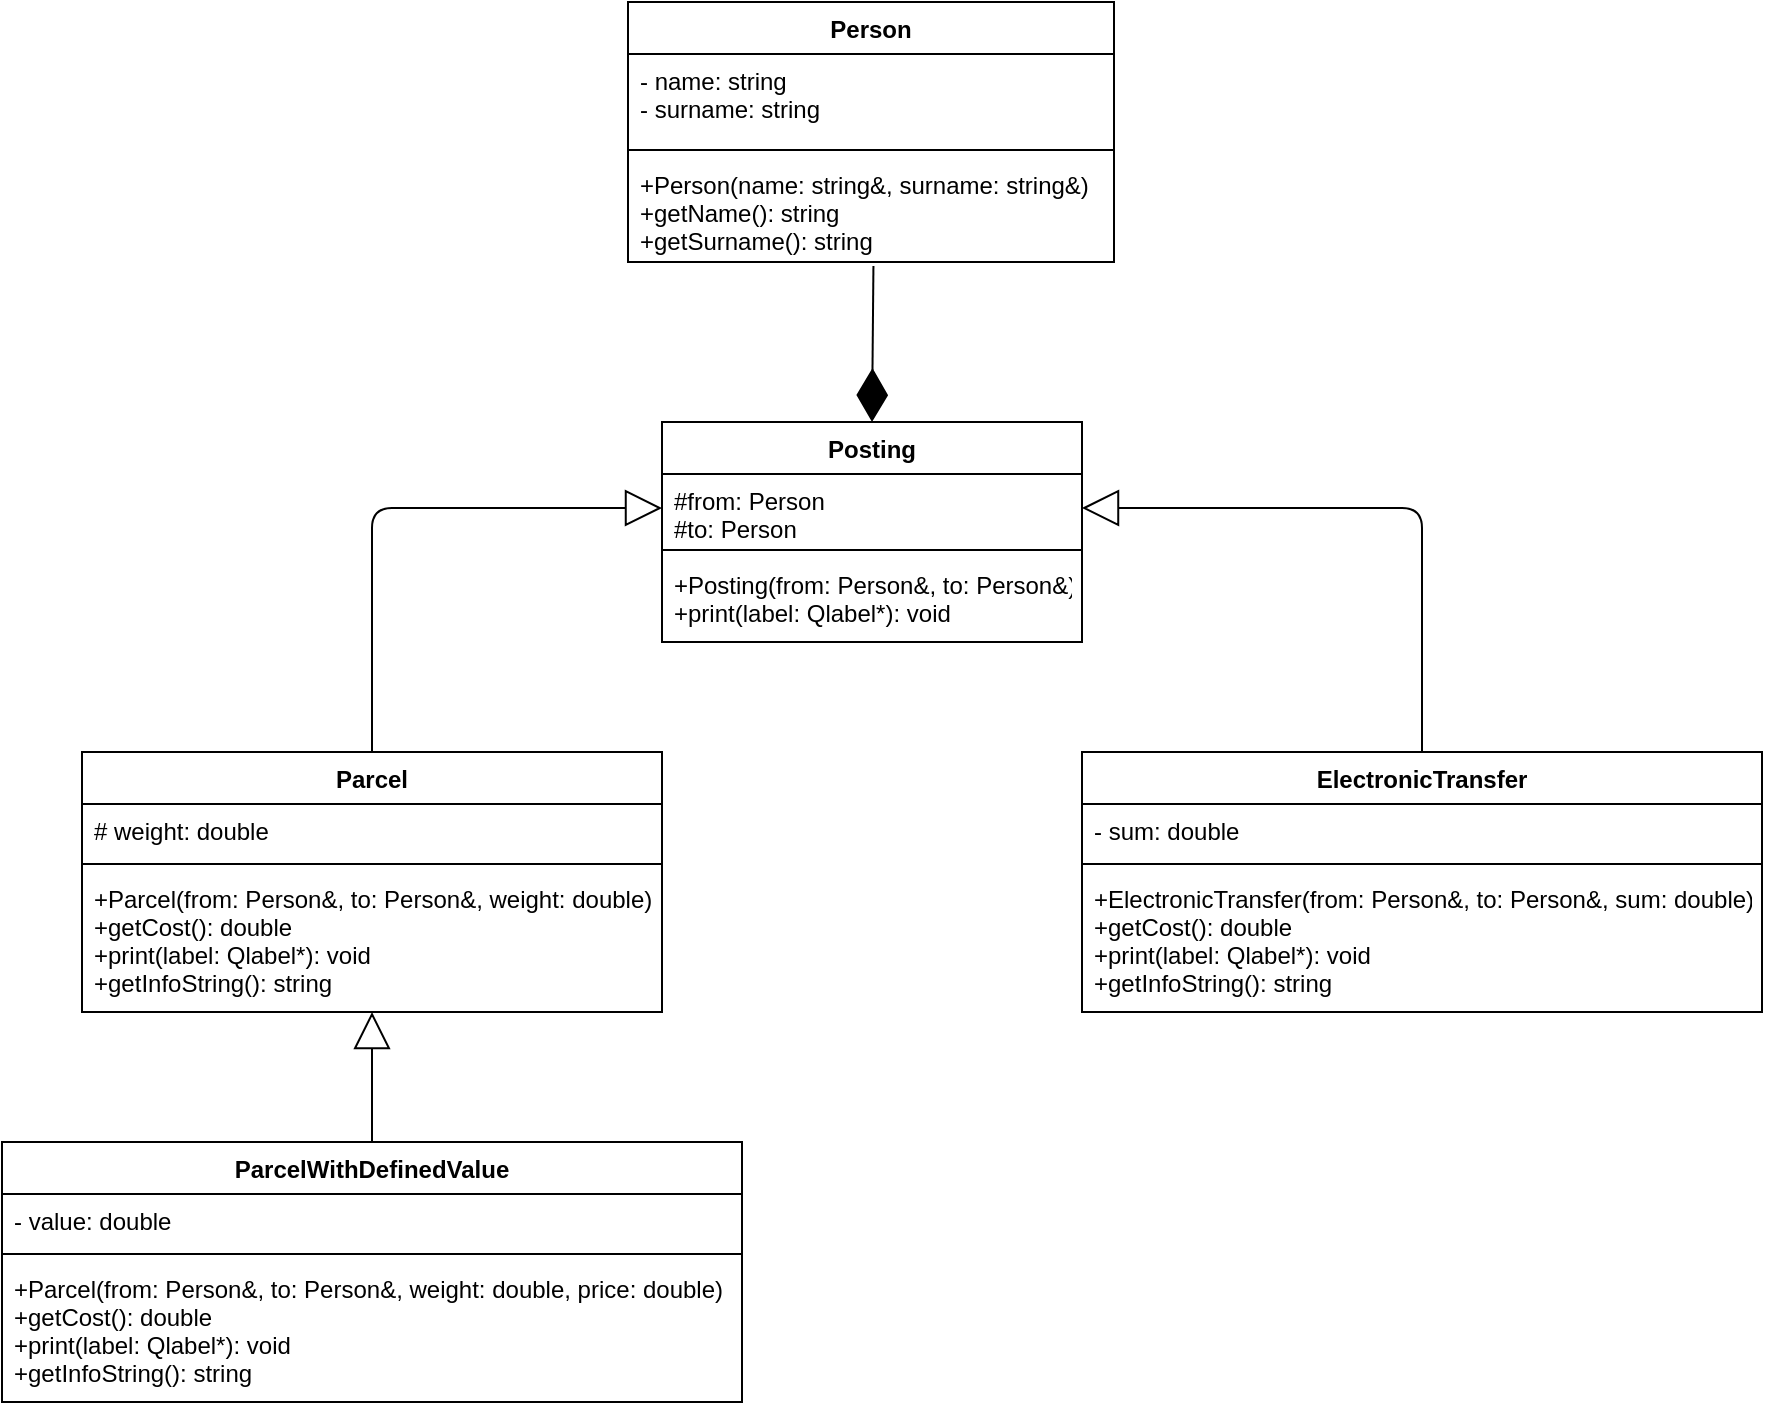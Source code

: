<mxfile version="15.1.3" type="device"><diagram id="EWM3D-hpUj_q9vNeHOYD" name="Страница 1"><mxGraphModel dx="464" dy="581" grid="1" gridSize="10" guides="1" tooltips="1" connect="1" arrows="1" fold="1" page="1" pageScale="1" pageWidth="1654" pageHeight="2336" math="0" shadow="0"><root><mxCell id="0"/><mxCell id="1" parent="0"/><mxCell id="tmcx9Ea9DdJX0OFxQvwP-19" value="Posting" style="swimlane;fontStyle=1;align=center;verticalAlign=top;childLayout=stackLayout;horizontal=1;startSize=26;horizontalStack=0;resizeParent=1;resizeParentMax=0;resizeLast=0;collapsible=1;marginBottom=0;" vertex="1" parent="1"><mxGeometry x="722" y="230" width="210" height="110" as="geometry"/></mxCell><mxCell id="tmcx9Ea9DdJX0OFxQvwP-20" value="#from: Person&#10;#to: Person" style="text;strokeColor=none;fillColor=none;align=left;verticalAlign=top;spacingLeft=4;spacingRight=4;overflow=hidden;rotatable=0;points=[[0,0.5],[1,0.5]];portConstraint=eastwest;" vertex="1" parent="tmcx9Ea9DdJX0OFxQvwP-19"><mxGeometry y="26" width="210" height="34" as="geometry"/></mxCell><mxCell id="tmcx9Ea9DdJX0OFxQvwP-21" value="" style="line;strokeWidth=1;fillColor=none;align=left;verticalAlign=middle;spacingTop=-1;spacingLeft=3;spacingRight=3;rotatable=0;labelPosition=right;points=[];portConstraint=eastwest;" vertex="1" parent="tmcx9Ea9DdJX0OFxQvwP-19"><mxGeometry y="60" width="210" height="8" as="geometry"/></mxCell><mxCell id="tmcx9Ea9DdJX0OFxQvwP-22" value="+Posting(from: Person&amp;, to: Person&amp;)&#10;+print(label: Qlabel*): void" style="text;strokeColor=none;fillColor=none;align=left;verticalAlign=top;spacingLeft=4;spacingRight=4;overflow=hidden;rotatable=0;points=[[0,0.5],[1,0.5]];portConstraint=eastwest;" vertex="1" parent="tmcx9Ea9DdJX0OFxQvwP-19"><mxGeometry y="68" width="210" height="42" as="geometry"/></mxCell><mxCell id="tmcx9Ea9DdJX0OFxQvwP-23" value="Parcel" style="swimlane;fontStyle=1;align=center;verticalAlign=top;childLayout=stackLayout;horizontal=1;startSize=26;horizontalStack=0;resizeParent=1;resizeParentMax=0;resizeLast=0;collapsible=1;marginBottom=0;" vertex="1" parent="1"><mxGeometry x="432" y="395" width="290" height="130" as="geometry"/></mxCell><mxCell id="tmcx9Ea9DdJX0OFxQvwP-24" value="# weight: double" style="text;strokeColor=none;fillColor=none;align=left;verticalAlign=top;spacingLeft=4;spacingRight=4;overflow=hidden;rotatable=0;points=[[0,0.5],[1,0.5]];portConstraint=eastwest;" vertex="1" parent="tmcx9Ea9DdJX0OFxQvwP-23"><mxGeometry y="26" width="290" height="26" as="geometry"/></mxCell><mxCell id="tmcx9Ea9DdJX0OFxQvwP-25" value="" style="line;strokeWidth=1;fillColor=none;align=left;verticalAlign=middle;spacingTop=-1;spacingLeft=3;spacingRight=3;rotatable=0;labelPosition=right;points=[];portConstraint=eastwest;" vertex="1" parent="tmcx9Ea9DdJX0OFxQvwP-23"><mxGeometry y="52" width="290" height="8" as="geometry"/></mxCell><mxCell id="tmcx9Ea9DdJX0OFxQvwP-26" value="+Parcel(from: Person&amp;, to: Person&amp;, weight: double)&#10;+getCost(): double&#10;+print(label: Qlabel*): void&#10;+getInfoString(): string" style="text;strokeColor=none;fillColor=none;align=left;verticalAlign=top;spacingLeft=4;spacingRight=4;overflow=hidden;rotatable=0;points=[[0,0.5],[1,0.5]];portConstraint=eastwest;" vertex="1" parent="tmcx9Ea9DdJX0OFxQvwP-23"><mxGeometry y="60" width="290" height="70" as="geometry"/></mxCell><mxCell id="tmcx9Ea9DdJX0OFxQvwP-27" value="Person" style="swimlane;fontStyle=1;align=center;verticalAlign=top;childLayout=stackLayout;horizontal=1;startSize=26;horizontalStack=0;resizeParent=1;resizeParentMax=0;resizeLast=0;collapsible=1;marginBottom=0;" vertex="1" parent="1"><mxGeometry x="705" y="20" width="243" height="130" as="geometry"/></mxCell><mxCell id="tmcx9Ea9DdJX0OFxQvwP-28" value="- name: string&#10;- surname: string" style="text;strokeColor=none;fillColor=none;align=left;verticalAlign=top;spacingLeft=4;spacingRight=4;overflow=hidden;rotatable=0;points=[[0,0.5],[1,0.5]];portConstraint=eastwest;" vertex="1" parent="tmcx9Ea9DdJX0OFxQvwP-27"><mxGeometry y="26" width="243" height="44" as="geometry"/></mxCell><mxCell id="tmcx9Ea9DdJX0OFxQvwP-29" value="" style="line;strokeWidth=1;fillColor=none;align=left;verticalAlign=middle;spacingTop=-1;spacingLeft=3;spacingRight=3;rotatable=0;labelPosition=right;points=[];portConstraint=eastwest;" vertex="1" parent="tmcx9Ea9DdJX0OFxQvwP-27"><mxGeometry y="70" width="243" height="8" as="geometry"/></mxCell><mxCell id="tmcx9Ea9DdJX0OFxQvwP-30" value="+Person(name: string&amp;, surname: string&amp;) &#10;+getName(): string&#10;+getSurname(): string" style="text;strokeColor=none;fillColor=none;align=left;verticalAlign=top;spacingLeft=4;spacingRight=4;overflow=hidden;rotatable=0;points=[[0,0.5],[1,0.5]];portConstraint=eastwest;" vertex="1" parent="tmcx9Ea9DdJX0OFxQvwP-27"><mxGeometry y="78" width="243" height="52" as="geometry"/></mxCell><mxCell id="tmcx9Ea9DdJX0OFxQvwP-31" value="" style="endArrow=diamondThin;endFill=1;endSize=24;html=1;entryX=0.5;entryY=0;entryDx=0;entryDy=0;exitX=0.505;exitY=1.038;exitDx=0;exitDy=0;exitPerimeter=0;" edge="1" parent="1" source="tmcx9Ea9DdJX0OFxQvwP-30" target="tmcx9Ea9DdJX0OFxQvwP-19"><mxGeometry width="160" relative="1" as="geometry"><mxPoint x="1110" y="180" as="sourcePoint"/><mxPoint x="1270" y="180" as="targetPoint"/></mxGeometry></mxCell><mxCell id="tmcx9Ea9DdJX0OFxQvwP-32" value="" style="endArrow=block;endSize=16;endFill=0;html=1;exitX=0.5;exitY=0;exitDx=0;exitDy=0;entryX=0;entryY=0.5;entryDx=0;entryDy=0;edgeStyle=orthogonalEdgeStyle;" edge="1" parent="1" source="tmcx9Ea9DdJX0OFxQvwP-23" target="tmcx9Ea9DdJX0OFxQvwP-20"><mxGeometry width="160" relative="1" as="geometry"><mxPoint x="470" y="410" as="sourcePoint"/><mxPoint x="630" y="410" as="targetPoint"/></mxGeometry></mxCell><mxCell id="tmcx9Ea9DdJX0OFxQvwP-33" value="ElectronicTransfer" style="swimlane;fontStyle=1;align=center;verticalAlign=top;childLayout=stackLayout;horizontal=1;startSize=26;horizontalStack=0;resizeParent=1;resizeParentMax=0;resizeLast=0;collapsible=1;marginBottom=0;" vertex="1" parent="1"><mxGeometry x="932" y="395" width="340" height="130" as="geometry"/></mxCell><mxCell id="tmcx9Ea9DdJX0OFxQvwP-34" value="- sum: double" style="text;strokeColor=none;fillColor=none;align=left;verticalAlign=top;spacingLeft=4;spacingRight=4;overflow=hidden;rotatable=0;points=[[0,0.5],[1,0.5]];portConstraint=eastwest;" vertex="1" parent="tmcx9Ea9DdJX0OFxQvwP-33"><mxGeometry y="26" width="340" height="26" as="geometry"/></mxCell><mxCell id="tmcx9Ea9DdJX0OFxQvwP-35" value="" style="line;strokeWidth=1;fillColor=none;align=left;verticalAlign=middle;spacingTop=-1;spacingLeft=3;spacingRight=3;rotatable=0;labelPosition=right;points=[];portConstraint=eastwest;" vertex="1" parent="tmcx9Ea9DdJX0OFxQvwP-33"><mxGeometry y="52" width="340" height="8" as="geometry"/></mxCell><mxCell id="tmcx9Ea9DdJX0OFxQvwP-36" value="+ElectronicTransfer(from: Person&amp;, to: Person&amp;, sum: double)&#10;+getCost(): double&#10;+print(label: Qlabel*): void&#10;+getInfoString(): string&#10;" style="text;strokeColor=none;fillColor=none;align=left;verticalAlign=top;spacingLeft=4;spacingRight=4;overflow=hidden;rotatable=0;points=[[0,0.5],[1,0.5]];portConstraint=eastwest;" vertex="1" parent="tmcx9Ea9DdJX0OFxQvwP-33"><mxGeometry y="60" width="340" height="70" as="geometry"/></mxCell><mxCell id="tmcx9Ea9DdJX0OFxQvwP-38" value="" style="endArrow=block;endSize=16;endFill=0;html=1;exitX=0.5;exitY=0;exitDx=0;exitDy=0;entryX=1;entryY=0.5;entryDx=0;entryDy=0;edgeStyle=orthogonalEdgeStyle;" edge="1" parent="1" source="tmcx9Ea9DdJX0OFxQvwP-33" target="tmcx9Ea9DdJX0OFxQvwP-20"><mxGeometry width="160" relative="1" as="geometry"><mxPoint x="670" y="360" as="sourcePoint"/><mxPoint x="830" y="360" as="targetPoint"/></mxGeometry></mxCell><mxCell id="tmcx9Ea9DdJX0OFxQvwP-55" value="ParcelWithDefinedValue" style="swimlane;fontStyle=1;align=center;verticalAlign=top;childLayout=stackLayout;horizontal=1;startSize=26;horizontalStack=0;resizeParent=1;resizeParentMax=0;resizeLast=0;collapsible=1;marginBottom=0;" vertex="1" parent="1"><mxGeometry x="392" y="590" width="370" height="130" as="geometry"/></mxCell><mxCell id="tmcx9Ea9DdJX0OFxQvwP-56" value="- value: double" style="text;strokeColor=none;fillColor=none;align=left;verticalAlign=top;spacingLeft=4;spacingRight=4;overflow=hidden;rotatable=0;points=[[0,0.5],[1,0.5]];portConstraint=eastwest;" vertex="1" parent="tmcx9Ea9DdJX0OFxQvwP-55"><mxGeometry y="26" width="370" height="26" as="geometry"/></mxCell><mxCell id="tmcx9Ea9DdJX0OFxQvwP-57" value="" style="line;strokeWidth=1;fillColor=none;align=left;verticalAlign=middle;spacingTop=-1;spacingLeft=3;spacingRight=3;rotatable=0;labelPosition=right;points=[];portConstraint=eastwest;" vertex="1" parent="tmcx9Ea9DdJX0OFxQvwP-55"><mxGeometry y="52" width="370" height="8" as="geometry"/></mxCell><mxCell id="tmcx9Ea9DdJX0OFxQvwP-58" value="+Parcel(from: Person&amp;, to: Person&amp;, weight: double, price: double)&#10;+getCost(): double&#10;+print(label: Qlabel*): void&#10;+getInfoString(): string" style="text;strokeColor=none;fillColor=none;align=left;verticalAlign=top;spacingLeft=4;spacingRight=4;overflow=hidden;rotatable=0;points=[[0,0.5],[1,0.5]];portConstraint=eastwest;" vertex="1" parent="tmcx9Ea9DdJX0OFxQvwP-55"><mxGeometry y="60" width="370" height="70" as="geometry"/></mxCell><mxCell id="tmcx9Ea9DdJX0OFxQvwP-60" value="" style="endArrow=block;endSize=16;endFill=0;html=1;exitX=0.5;exitY=0;exitDx=0;exitDy=0;" edge="1" parent="1" source="tmcx9Ea9DdJX0OFxQvwP-55" target="tmcx9Ea9DdJX0OFxQvwP-26"><mxGeometry width="160" relative="1" as="geometry"><mxPoint x="510" y="570" as="sourcePoint"/><mxPoint x="670" y="570" as="targetPoint"/></mxGeometry></mxCell></root></mxGraphModel></diagram></mxfile>